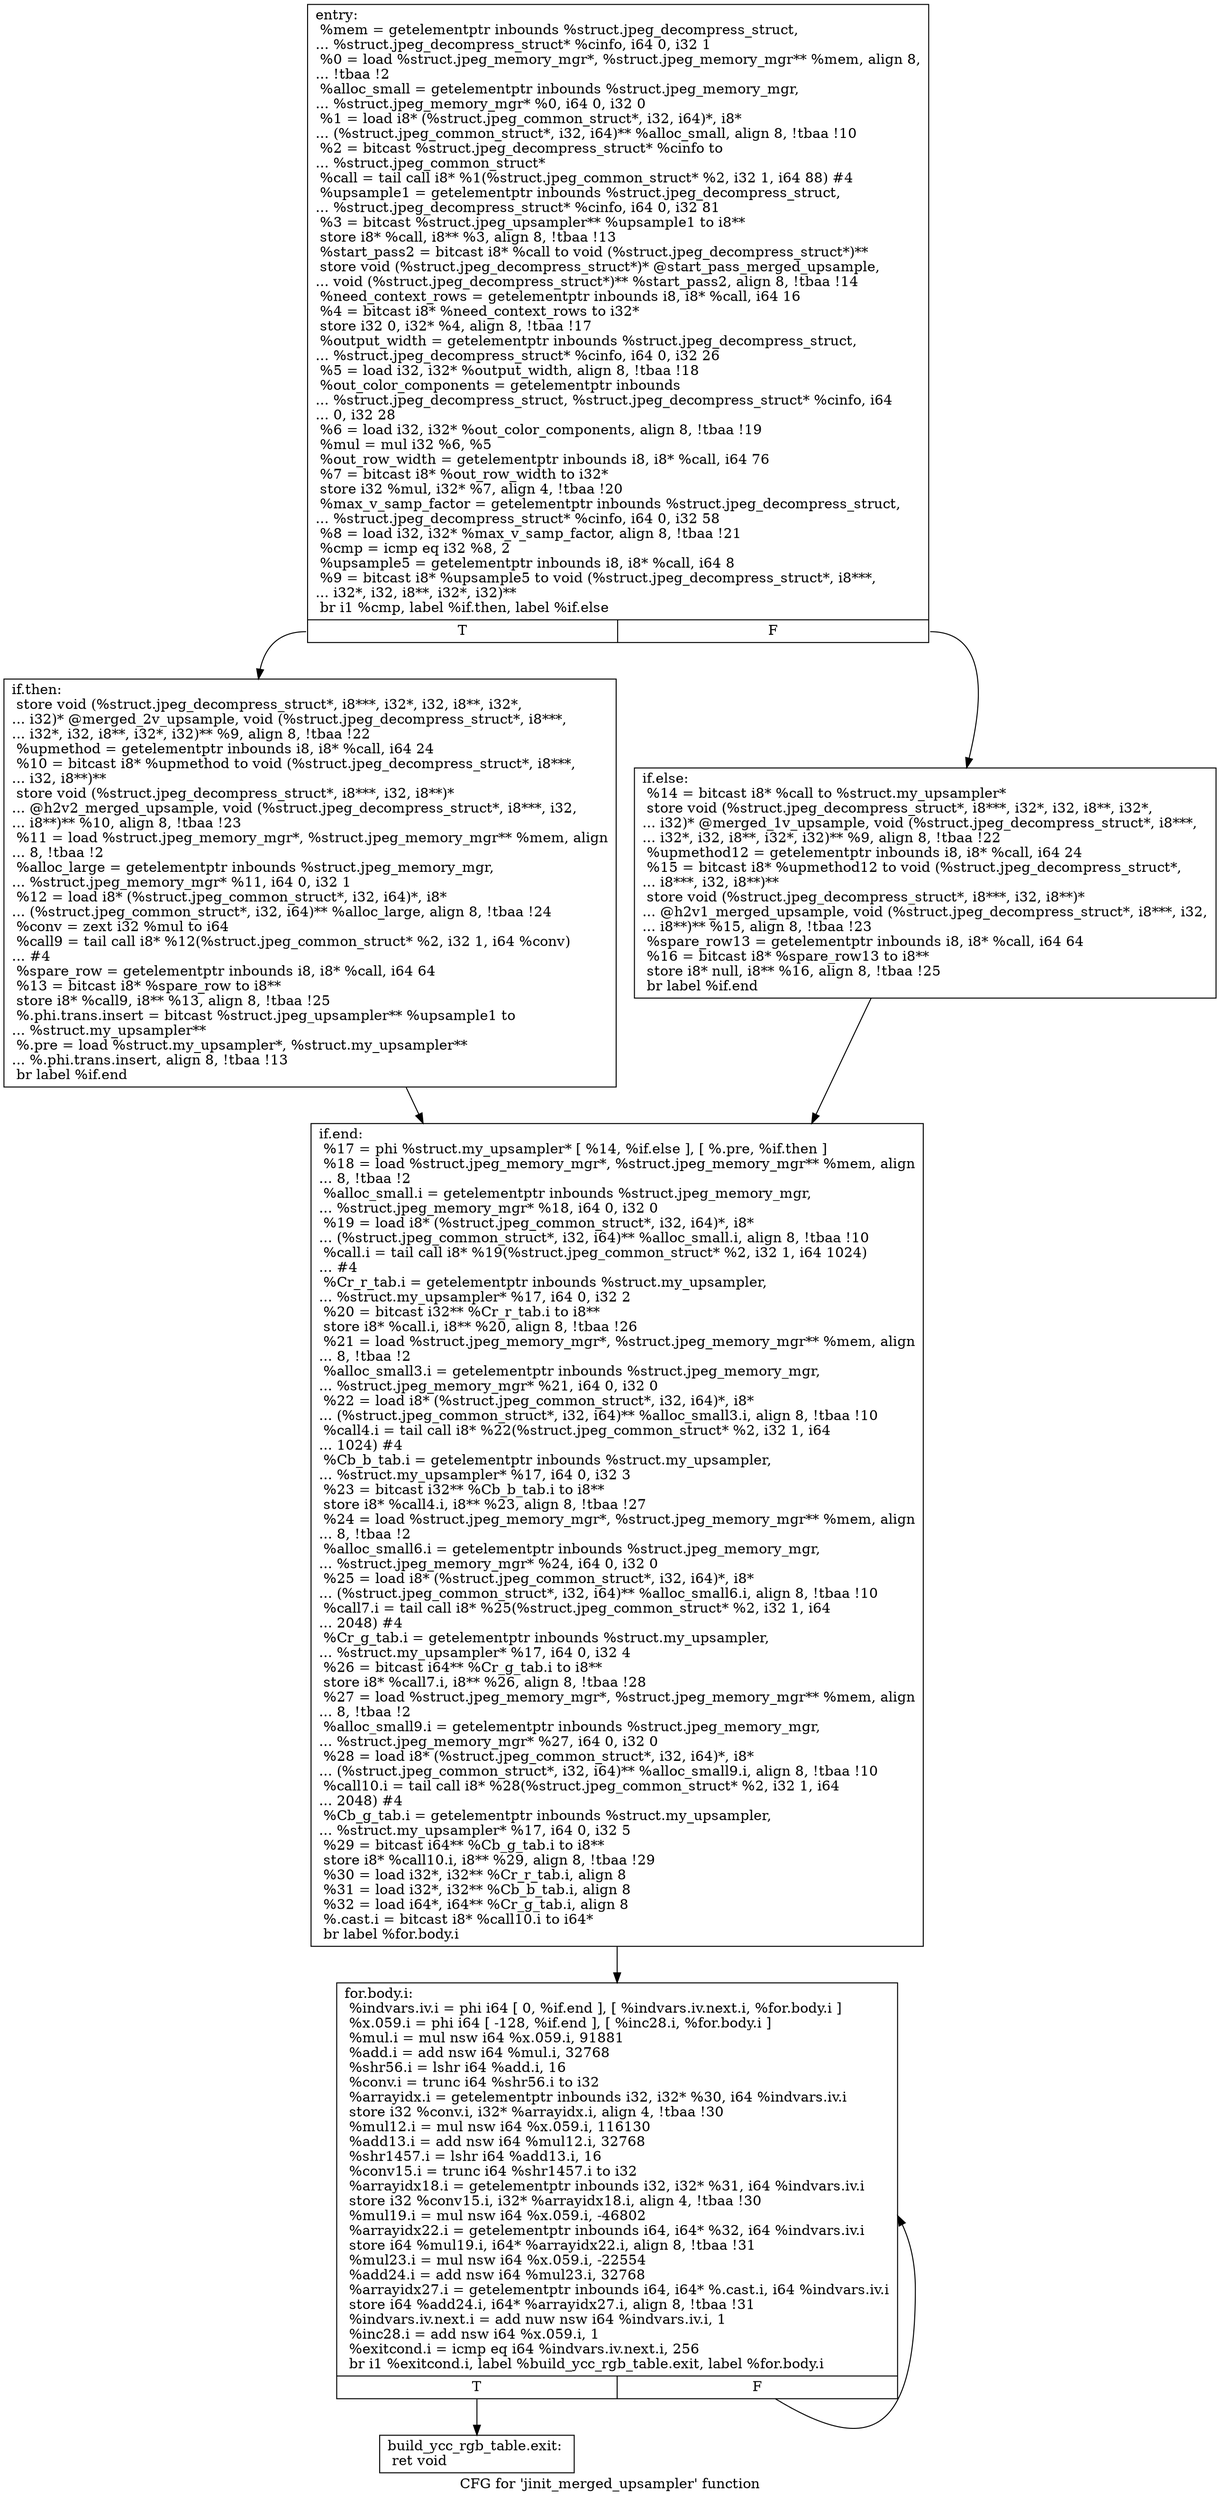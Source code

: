digraph "CFG for 'jinit_merged_upsampler' function" {
	label="CFG for 'jinit_merged_upsampler' function";

	Node0x5a0a280 [shape=record,label="{entry:\l  %mem = getelementptr inbounds %struct.jpeg_decompress_struct,\l... %struct.jpeg_decompress_struct* %cinfo, i64 0, i32 1\l  %0 = load %struct.jpeg_memory_mgr*, %struct.jpeg_memory_mgr** %mem, align 8,\l... !tbaa !2\l  %alloc_small = getelementptr inbounds %struct.jpeg_memory_mgr,\l... %struct.jpeg_memory_mgr* %0, i64 0, i32 0\l  %1 = load i8* (%struct.jpeg_common_struct*, i32, i64)*, i8*\l... (%struct.jpeg_common_struct*, i32, i64)** %alloc_small, align 8, !tbaa !10\l  %2 = bitcast %struct.jpeg_decompress_struct* %cinfo to\l... %struct.jpeg_common_struct*\l  %call = tail call i8* %1(%struct.jpeg_common_struct* %2, i32 1, i64 88) #4\l  %upsample1 = getelementptr inbounds %struct.jpeg_decompress_struct,\l... %struct.jpeg_decompress_struct* %cinfo, i64 0, i32 81\l  %3 = bitcast %struct.jpeg_upsampler** %upsample1 to i8**\l  store i8* %call, i8** %3, align 8, !tbaa !13\l  %start_pass2 = bitcast i8* %call to void (%struct.jpeg_decompress_struct*)**\l  store void (%struct.jpeg_decompress_struct*)* @start_pass_merged_upsample,\l... void (%struct.jpeg_decompress_struct*)** %start_pass2, align 8, !tbaa !14\l  %need_context_rows = getelementptr inbounds i8, i8* %call, i64 16\l  %4 = bitcast i8* %need_context_rows to i32*\l  store i32 0, i32* %4, align 8, !tbaa !17\l  %output_width = getelementptr inbounds %struct.jpeg_decompress_struct,\l... %struct.jpeg_decompress_struct* %cinfo, i64 0, i32 26\l  %5 = load i32, i32* %output_width, align 8, !tbaa !18\l  %out_color_components = getelementptr inbounds\l... %struct.jpeg_decompress_struct, %struct.jpeg_decompress_struct* %cinfo, i64\l... 0, i32 28\l  %6 = load i32, i32* %out_color_components, align 8, !tbaa !19\l  %mul = mul i32 %6, %5\l  %out_row_width = getelementptr inbounds i8, i8* %call, i64 76\l  %7 = bitcast i8* %out_row_width to i32*\l  store i32 %mul, i32* %7, align 4, !tbaa !20\l  %max_v_samp_factor = getelementptr inbounds %struct.jpeg_decompress_struct,\l... %struct.jpeg_decompress_struct* %cinfo, i64 0, i32 58\l  %8 = load i32, i32* %max_v_samp_factor, align 8, !tbaa !21\l  %cmp = icmp eq i32 %8, 2\l  %upsample5 = getelementptr inbounds i8, i8* %call, i64 8\l  %9 = bitcast i8* %upsample5 to void (%struct.jpeg_decompress_struct*, i8***,\l... i32*, i32, i8**, i32*, i32)**\l  br i1 %cmp, label %if.then, label %if.else\l|{<s0>T|<s1>F}}"];
	Node0x5a0a280:s0 -> Node0x5a0fbd0;
	Node0x5a0a280:s1 -> Node0x5a10d20;
	Node0x5a0fbd0 [shape=record,label="{if.then:                                          \l  store void (%struct.jpeg_decompress_struct*, i8***, i32*, i32, i8**, i32*,\l... i32)* @merged_2v_upsample, void (%struct.jpeg_decompress_struct*, i8***,\l... i32*, i32, i8**, i32*, i32)** %9, align 8, !tbaa !22\l  %upmethod = getelementptr inbounds i8, i8* %call, i64 24\l  %10 = bitcast i8* %upmethod to void (%struct.jpeg_decompress_struct*, i8***,\l... i32, i8**)**\l  store void (%struct.jpeg_decompress_struct*, i8***, i32, i8**)*\l... @h2v2_merged_upsample, void (%struct.jpeg_decompress_struct*, i8***, i32,\l... i8**)** %10, align 8, !tbaa !23\l  %11 = load %struct.jpeg_memory_mgr*, %struct.jpeg_memory_mgr** %mem, align\l... 8, !tbaa !2\l  %alloc_large = getelementptr inbounds %struct.jpeg_memory_mgr,\l... %struct.jpeg_memory_mgr* %11, i64 0, i32 1\l  %12 = load i8* (%struct.jpeg_common_struct*, i32, i64)*, i8*\l... (%struct.jpeg_common_struct*, i32, i64)** %alloc_large, align 8, !tbaa !24\l  %conv = zext i32 %mul to i64\l  %call9 = tail call i8* %12(%struct.jpeg_common_struct* %2, i32 1, i64 %conv)\l... #4\l  %spare_row = getelementptr inbounds i8, i8* %call, i64 64\l  %13 = bitcast i8* %spare_row to i8**\l  store i8* %call9, i8** %13, align 8, !tbaa !25\l  %.phi.trans.insert = bitcast %struct.jpeg_upsampler** %upsample1 to\l... %struct.my_upsampler**\l  %.pre = load %struct.my_upsampler*, %struct.my_upsampler**\l... %.phi.trans.insert, align 8, !tbaa !13\l  br label %if.end\l}"];
	Node0x5a0fbd0 -> Node0x5a12b00;
	Node0x5a10d20 [shape=record,label="{if.else:                                          \l  %14 = bitcast i8* %call to %struct.my_upsampler*\l  store void (%struct.jpeg_decompress_struct*, i8***, i32*, i32, i8**, i32*,\l... i32)* @merged_1v_upsample, void (%struct.jpeg_decompress_struct*, i8***,\l... i32*, i32, i8**, i32*, i32)** %9, align 8, !tbaa !22\l  %upmethod12 = getelementptr inbounds i8, i8* %call, i64 24\l  %15 = bitcast i8* %upmethod12 to void (%struct.jpeg_decompress_struct*,\l... i8***, i32, i8**)**\l  store void (%struct.jpeg_decompress_struct*, i8***, i32, i8**)*\l... @h2v1_merged_upsample, void (%struct.jpeg_decompress_struct*, i8***, i32,\l... i8**)** %15, align 8, !tbaa !23\l  %spare_row13 = getelementptr inbounds i8, i8* %call, i64 64\l  %16 = bitcast i8* %spare_row13 to i8**\l  store i8* null, i8** %16, align 8, !tbaa !25\l  br label %if.end\l}"];
	Node0x5a10d20 -> Node0x5a12b00;
	Node0x5a12b00 [shape=record,label="{if.end:                                           \l  %17 = phi %struct.my_upsampler* [ %14, %if.else ], [ %.pre, %if.then ]\l  %18 = load %struct.jpeg_memory_mgr*, %struct.jpeg_memory_mgr** %mem, align\l... 8, !tbaa !2\l  %alloc_small.i = getelementptr inbounds %struct.jpeg_memory_mgr,\l... %struct.jpeg_memory_mgr* %18, i64 0, i32 0\l  %19 = load i8* (%struct.jpeg_common_struct*, i32, i64)*, i8*\l... (%struct.jpeg_common_struct*, i32, i64)** %alloc_small.i, align 8, !tbaa !10\l  %call.i = tail call i8* %19(%struct.jpeg_common_struct* %2, i32 1, i64 1024)\l... #4\l  %Cr_r_tab.i = getelementptr inbounds %struct.my_upsampler,\l... %struct.my_upsampler* %17, i64 0, i32 2\l  %20 = bitcast i32** %Cr_r_tab.i to i8**\l  store i8* %call.i, i8** %20, align 8, !tbaa !26\l  %21 = load %struct.jpeg_memory_mgr*, %struct.jpeg_memory_mgr** %mem, align\l... 8, !tbaa !2\l  %alloc_small3.i = getelementptr inbounds %struct.jpeg_memory_mgr,\l... %struct.jpeg_memory_mgr* %21, i64 0, i32 0\l  %22 = load i8* (%struct.jpeg_common_struct*, i32, i64)*, i8*\l... (%struct.jpeg_common_struct*, i32, i64)** %alloc_small3.i, align 8, !tbaa !10\l  %call4.i = tail call i8* %22(%struct.jpeg_common_struct* %2, i32 1, i64\l... 1024) #4\l  %Cb_b_tab.i = getelementptr inbounds %struct.my_upsampler,\l... %struct.my_upsampler* %17, i64 0, i32 3\l  %23 = bitcast i32** %Cb_b_tab.i to i8**\l  store i8* %call4.i, i8** %23, align 8, !tbaa !27\l  %24 = load %struct.jpeg_memory_mgr*, %struct.jpeg_memory_mgr** %mem, align\l... 8, !tbaa !2\l  %alloc_small6.i = getelementptr inbounds %struct.jpeg_memory_mgr,\l... %struct.jpeg_memory_mgr* %24, i64 0, i32 0\l  %25 = load i8* (%struct.jpeg_common_struct*, i32, i64)*, i8*\l... (%struct.jpeg_common_struct*, i32, i64)** %alloc_small6.i, align 8, !tbaa !10\l  %call7.i = tail call i8* %25(%struct.jpeg_common_struct* %2, i32 1, i64\l... 2048) #4\l  %Cr_g_tab.i = getelementptr inbounds %struct.my_upsampler,\l... %struct.my_upsampler* %17, i64 0, i32 4\l  %26 = bitcast i64** %Cr_g_tab.i to i8**\l  store i8* %call7.i, i8** %26, align 8, !tbaa !28\l  %27 = load %struct.jpeg_memory_mgr*, %struct.jpeg_memory_mgr** %mem, align\l... 8, !tbaa !2\l  %alloc_small9.i = getelementptr inbounds %struct.jpeg_memory_mgr,\l... %struct.jpeg_memory_mgr* %27, i64 0, i32 0\l  %28 = load i8* (%struct.jpeg_common_struct*, i32, i64)*, i8*\l... (%struct.jpeg_common_struct*, i32, i64)** %alloc_small9.i, align 8, !tbaa !10\l  %call10.i = tail call i8* %28(%struct.jpeg_common_struct* %2, i32 1, i64\l... 2048) #4\l  %Cb_g_tab.i = getelementptr inbounds %struct.my_upsampler,\l... %struct.my_upsampler* %17, i64 0, i32 5\l  %29 = bitcast i64** %Cb_g_tab.i to i8**\l  store i8* %call10.i, i8** %29, align 8, !tbaa !29\l  %30 = load i32*, i32** %Cr_r_tab.i, align 8\l  %31 = load i32*, i32** %Cb_b_tab.i, align 8\l  %32 = load i64*, i64** %Cr_g_tab.i, align 8\l  %.cast.i = bitcast i8* %call10.i to i64*\l  br label %for.body.i\l}"];
	Node0x5a12b00 -> Node0x5a14080;
	Node0x5a14080 [shape=record,label="{for.body.i:                                       \l  %indvars.iv.i = phi i64 [ 0, %if.end ], [ %indvars.iv.next.i, %for.body.i ]\l  %x.059.i = phi i64 [ -128, %if.end ], [ %inc28.i, %for.body.i ]\l  %mul.i = mul nsw i64 %x.059.i, 91881\l  %add.i = add nsw i64 %mul.i, 32768\l  %shr56.i = lshr i64 %add.i, 16\l  %conv.i = trunc i64 %shr56.i to i32\l  %arrayidx.i = getelementptr inbounds i32, i32* %30, i64 %indvars.iv.i\l  store i32 %conv.i, i32* %arrayidx.i, align 4, !tbaa !30\l  %mul12.i = mul nsw i64 %x.059.i, 116130\l  %add13.i = add nsw i64 %mul12.i, 32768\l  %shr1457.i = lshr i64 %add13.i, 16\l  %conv15.i = trunc i64 %shr1457.i to i32\l  %arrayidx18.i = getelementptr inbounds i32, i32* %31, i64 %indvars.iv.i\l  store i32 %conv15.i, i32* %arrayidx18.i, align 4, !tbaa !30\l  %mul19.i = mul nsw i64 %x.059.i, -46802\l  %arrayidx22.i = getelementptr inbounds i64, i64* %32, i64 %indvars.iv.i\l  store i64 %mul19.i, i64* %arrayidx22.i, align 8, !tbaa !31\l  %mul23.i = mul nsw i64 %x.059.i, -22554\l  %add24.i = add nsw i64 %mul23.i, 32768\l  %arrayidx27.i = getelementptr inbounds i64, i64* %.cast.i, i64 %indvars.iv.i\l  store i64 %add24.i, i64* %arrayidx27.i, align 8, !tbaa !31\l  %indvars.iv.next.i = add nuw nsw i64 %indvars.iv.i, 1\l  %inc28.i = add nsw i64 %x.059.i, 1\l  %exitcond.i = icmp eq i64 %indvars.iv.next.i, 256\l  br i1 %exitcond.i, label %build_ycc_rgb_table.exit, label %for.body.i\l|{<s0>T|<s1>F}}"];
	Node0x5a14080:s0 -> Node0x5a19680;
	Node0x5a14080:s1 -> Node0x5a14080;
	Node0x5a19680 [shape=record,label="{build_ycc_rgb_table.exit:                         \l  ret void\l}"];
}
